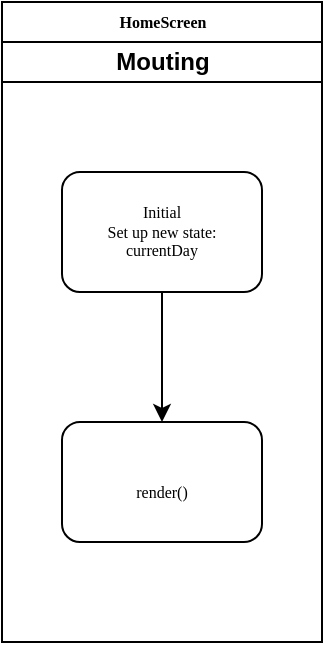 <mxfile version="10.6.8" type="github"><diagram name="Page-1" id="74e2e168-ea6b-b213-b513-2b3c1d86103e"><mxGraphModel dx="778" dy="521" grid="1" gridSize="10" guides="1" tooltips="1" connect="1" arrows="1" fold="1" page="1" pageScale="1" pageWidth="1100" pageHeight="850" background="#ffffff" math="0" shadow="0"><root><mxCell id="0"/><mxCell id="1" parent="0"/><mxCell id="77e6c97f196da883-1" value="HomeScreen" style="swimlane;html=1;childLayout=stackLayout;startSize=20;rounded=0;shadow=0;labelBackgroundColor=none;strokeColor=#000000;strokeWidth=1;fillColor=#ffffff;fontFamily=Verdana;fontSize=8;fontColor=#000000;align=center;" parent="1" vertex="1"><mxGeometry x="70" y="40" width="160" height="320" as="geometry"/></mxCell><mxCell id="77e6c97f196da883-3" value="Mouting" style="swimlane;html=1;startSize=20;" parent="77e6c97f196da883-1" vertex="1"><mxGeometry y="20" width="160" height="300" as="geometry"/></mxCell><mxCell id="DD690TaxU-07o2cpPSQw-4" style="edgeStyle=orthogonalEdgeStyle;rounded=0;orthogonalLoop=1;jettySize=auto;html=1;entryX=0.5;entryY=0;entryDx=0;entryDy=0;" parent="77e6c97f196da883-3" source="77e6c97f196da883-11" target="DD690TaxU-07o2cpPSQw-3" edge="1"><mxGeometry relative="1" as="geometry"/></mxCell><mxCell id="77e6c97f196da883-11" value="&lt;div&gt;Initial&lt;br&gt;Set up new state:&lt;br&gt;currentDay&lt;br&gt;&lt;/div&gt;" style="rounded=1;whiteSpace=wrap;html=1;shadow=0;labelBackgroundColor=none;strokeColor=#000000;strokeWidth=1;fillColor=#ffffff;fontFamily=Verdana;fontSize=8;fontColor=#000000;align=center;" parent="77e6c97f196da883-3" vertex="1"><mxGeometry x="30" y="65" width="100" height="60" as="geometry"/></mxCell><mxCell id="DD690TaxU-07o2cpPSQw-3" value="&lt;div&gt;&lt;br&gt;render()&lt;br&gt;&lt;/div&gt;" style="rounded=1;whiteSpace=wrap;html=1;shadow=0;labelBackgroundColor=none;strokeColor=#000000;strokeWidth=1;fillColor=#ffffff;fontFamily=Verdana;fontSize=8;fontColor=#000000;align=center;" parent="77e6c97f196da883-3" vertex="1"><mxGeometry x="30" y="190" width="100" height="60" as="geometry"/></mxCell></root></mxGraphModel></diagram><diagram id="2o8sz1sjrtZzwVVF8EBw" name="Page-2"><mxGraphModel dx="778" dy="521" grid="1" gridSize="10" guides="1" tooltips="1" connect="1" arrows="1" fold="1" page="1" pageScale="1" pageWidth="850" pageHeight="1100" math="0" shadow="0"><root><mxCell id="XZYkkSYwutYzqk-unWdt-0"/><mxCell id="XZYkkSYwutYzqk-unWdt-1" parent="XZYkkSYwutYzqk-unWdt-0"/><mxCell id="Z-yxmC-LKmf2jbYYZJl4-15" style="edgeStyle=orthogonalEdgeStyle;rounded=0;orthogonalLoop=1;jettySize=auto;html=1;exitX=0.5;exitY=1;exitDx=0;exitDy=0;entryX=0.5;entryY=0;entryDx=0;entryDy=0;" edge="1" parent="XZYkkSYwutYzqk-unWdt-1" source="Z-yxmC-LKmf2jbYYZJl4-13" target="Z-yxmC-LKmf2jbYYZJl4-14"><mxGeometry relative="1" as="geometry"/></mxCell><mxCell id="Z-yxmC-LKmf2jbYYZJl4-13" value="Bắt đầu" style="rounded=1;whiteSpace=wrap;html=1;" vertex="1" parent="XZYkkSYwutYzqk-unWdt-1"><mxGeometry x="310" y="90" width="120" height="60" as="geometry"/></mxCell><mxCell id="Z-yxmC-LKmf2jbYYZJl4-18" style="edgeStyle=orthogonalEdgeStyle;rounded=0;orthogonalLoop=1;jettySize=auto;html=1;exitX=0.5;exitY=1;exitDx=0;exitDy=0;entryX=0.587;entryY=-0.033;entryDx=0;entryDy=0;entryPerimeter=0;" edge="1" parent="XZYkkSYwutYzqk-unWdt-1" source="Z-yxmC-LKmf2jbYYZJl4-14" target="Z-yxmC-LKmf2jbYYZJl4-16"><mxGeometry relative="1" as="geometry"/></mxCell><mxCell id="Z-yxmC-LKmf2jbYYZJl4-14" value="Khởi tạo trạng thái currentDay" style="shape=parallelogram;perimeter=parallelogramPerimeter;whiteSpace=wrap;html=1;" vertex="1" parent="XZYkkSYwutYzqk-unWdt-1"><mxGeometry x="290" y="220" width="160" height="70" as="geometry"/></mxCell><mxCell id="Z-yxmC-LKmf2jbYYZJl4-20" style="edgeStyle=orthogonalEdgeStyle;rounded=0;orthogonalLoop=1;jettySize=auto;html=1;exitX=0.5;exitY=1;exitDx=0;exitDy=0;entryX=0.5;entryY=0;entryDx=0;entryDy=0;" edge="1" parent="XZYkkSYwutYzqk-unWdt-1" source="Z-yxmC-LKmf2jbYYZJl4-16" target="Z-yxmC-LKmf2jbYYZJl4-19"><mxGeometry relative="1" as="geometry"/></mxCell><mxCell id="Z-yxmC-LKmf2jbYYZJl4-16" value="Kết xuất đối tượng" style="shape=parallelogram;perimeter=parallelogramPerimeter;whiteSpace=wrap;html=1;" vertex="1" parent="XZYkkSYwutYzqk-unWdt-1"><mxGeometry x="270" y="360" width="170" height="70" as="geometry"/></mxCell><mxCell id="Z-yxmC-LKmf2jbYYZJl4-19" value="&lt;div&gt;Kết thúc&lt;/div&gt;&lt;div&gt;&lt;br&gt;&lt;/div&gt;" style="rounded=1;whiteSpace=wrap;html=1;" vertex="1" parent="XZYkkSYwutYzqk-unWdt-1"><mxGeometry x="295" y="500" width="120" height="60" as="geometry"/></mxCell></root></mxGraphModel></diagram><diagram id="S7m1VPjQFp1qELbEFG_i" name="Page-3"><mxGraphModel dx="778" dy="521" grid="1" gridSize="10" guides="1" tooltips="1" connect="1" arrows="1" fold="1" page="1" pageScale="1" pageWidth="850" pageHeight="1100" math="0" shadow="0"><root><mxCell id="H-rGlp5oUiBHgsJYbahf-0"/><mxCell id="H-rGlp5oUiBHgsJYbahf-1" parent="H-rGlp5oUiBHgsJYbahf-0"/><mxCell id="H-rGlp5oUiBHgsJYbahf-4" style="edgeStyle=orthogonalEdgeStyle;rounded=0;orthogonalLoop=1;jettySize=auto;html=1;exitX=0.5;exitY=1;exitDx=0;exitDy=0;entryX=0.543;entryY=0.025;entryDx=0;entryDy=0;entryPerimeter=0;" edge="1" parent="H-rGlp5oUiBHgsJYbahf-1" source="H-rGlp5oUiBHgsJYbahf-2" target="H-rGlp5oUiBHgsJYbahf-3"><mxGeometry relative="1" as="geometry"/></mxCell><mxCell id="H-rGlp5oUiBHgsJYbahf-2" value="Bắt đầu" style="rounded=1;whiteSpace=wrap;html=1;" vertex="1" parent="H-rGlp5oUiBHgsJYbahf-1"><mxGeometry x="360" y="40" width="120" height="60" as="geometry"/></mxCell><mxCell id="H-rGlp5oUiBHgsJYbahf-6" style="edgeStyle=orthogonalEdgeStyle;rounded=0;orthogonalLoop=1;jettySize=auto;html=1;exitX=0.5;exitY=1;exitDx=0;exitDy=0;" edge="1" parent="H-rGlp5oUiBHgsJYbahf-1" source="H-rGlp5oUiBHgsJYbahf-3" target="H-rGlp5oUiBHgsJYbahf-5"><mxGeometry relative="1" as="geometry"/></mxCell><mxCell id="H-rGlp5oUiBHgsJYbahf-3" value="&lt;div&gt;Khởi tạo trang thái:&lt;/div&gt;&lt;div&gt;temperature = 0&lt;/div&gt;&lt;div&gt;humidity = 0&lt;br&gt;&lt;/div&gt;" style="shape=parallelogram;perimeter=parallelogramPerimeter;whiteSpace=wrap;html=1;" vertex="1" parent="H-rGlp5oUiBHgsJYbahf-1"><mxGeometry x="290" y="165" width="240" height="95" as="geometry"/></mxCell><mxCell id="H-rGlp5oUiBHgsJYbahf-9" style="edgeStyle=orthogonalEdgeStyle;rounded=0;orthogonalLoop=1;jettySize=auto;html=1;exitX=0.5;exitY=1;exitDx=0;exitDy=0;entryX=0.5;entryY=0;entryDx=0;entryDy=0;" edge="1" parent="H-rGlp5oUiBHgsJYbahf-1" source="H-rGlp5oUiBHgsJYbahf-5" target="H-rGlp5oUiBHgsJYbahf-8"><mxGeometry relative="1" as="geometry"/></mxCell><mxCell id="H-rGlp5oUiBHgsJYbahf-5" value="&lt;div&gt;Gọi hàm handleLoadData()&lt;/div&gt;&lt;div&gt;Khởi tạo bộ đếm thời gian cho hàm handleLoadData()&lt;/div&gt;" style="shape=parallelogram;perimeter=parallelogramPerimeter;whiteSpace=wrap;html=1;" vertex="1" parent="H-rGlp5oUiBHgsJYbahf-1"><mxGeometry x="280" y="320" width="260" height="100" as="geometry"/></mxCell><mxCell id="G6UVCVGxOBcVpGWgFug4-0" style="edgeStyle=orthogonalEdgeStyle;rounded=0;orthogonalLoop=1;jettySize=auto;html=1;exitX=0.5;exitY=1;exitDx=0;exitDy=0;entryX=0.5;entryY=0;entryDx=0;entryDy=0;" edge="1" parent="H-rGlp5oUiBHgsJYbahf-1" source="H-rGlp5oUiBHgsJYbahf-8" target="H-rGlp5oUiBHgsJYbahf-10"><mxGeometry relative="1" as="geometry"/></mxCell><mxCell id="H-rGlp5oUiBHgsJYbahf-8" value="Gọi hàm handleLoadData()" style="shape=parallelogram;perimeter=parallelogramPerimeter;whiteSpace=wrap;html=1;" vertex="1" parent="H-rGlp5oUiBHgsJYbahf-1"><mxGeometry x="285" y="480" width="250" height="80" as="geometry"/></mxCell><mxCell id="G6UVCVGxOBcVpGWgFug4-4" style="edgeStyle=orthogonalEdgeStyle;rounded=0;orthogonalLoop=1;jettySize=auto;html=1;exitX=0.5;exitY=1;exitDx=0;exitDy=0;entryX=0.5;entryY=0;entryDx=0;entryDy=0;" edge="1" parent="H-rGlp5oUiBHgsJYbahf-1" source="H-rGlp5oUiBHgsJYbahf-10" target="G6UVCVGxOBcVpGWgFug4-1"><mxGeometry relative="1" as="geometry"/></mxCell><mxCell id="H-rGlp5oUiBHgsJYbahf-10" value="Kết xuất đối tượng" style="shape=parallelogram;perimeter=parallelogramPerimeter;whiteSpace=wrap;html=1;" vertex="1" parent="H-rGlp5oUiBHgsJYbahf-1"><mxGeometry x="285" y="620" width="250" height="80" as="geometry"/></mxCell><mxCell id="G6UVCVGxOBcVpGWgFug4-8" style="edgeStyle=orthogonalEdgeStyle;rounded=0;orthogonalLoop=1;jettySize=auto;html=1;exitX=0.5;exitY=1;exitDx=0;exitDy=0;entryX=0.5;entryY=0;entryDx=0;entryDy=0;" edge="1" parent="H-rGlp5oUiBHgsJYbahf-1" source="G6UVCVGxOBcVpGWgFug4-1" target="G6UVCVGxOBcVpGWgFug4-7"><mxGeometry relative="1" as="geometry"/></mxCell><mxCell id="G6UVCVGxOBcVpGWgFug4-1" value="Tăng bộ đếm" style="shape=parallelogram;perimeter=parallelogramPerimeter;whiteSpace=wrap;html=1;" vertex="1" parent="H-rGlp5oUiBHgsJYbahf-1"><mxGeometry x="285" y="750" width="250" height="80" as="geometry"/></mxCell><mxCell id="G6UVCVGxOBcVpGWgFug4-9" value="False" style="edgeStyle=orthogonalEdgeStyle;rounded=0;orthogonalLoop=1;jettySize=auto;html=1;exitX=0;exitY=0.5;exitDx=0;exitDy=0;" edge="1" parent="H-rGlp5oUiBHgsJYbahf-1" source="G6UVCVGxOBcVpGWgFug4-7"><mxGeometry relative="1" as="geometry"><mxPoint x="410" y="438" as="targetPoint"/><Array as="points"><mxPoint x="240" y="935"/><mxPoint x="240" y="438"/></Array></mxGeometry></mxCell><mxCell id="G6UVCVGxOBcVpGWgFug4-11" value="True" style="edgeStyle=orthogonalEdgeStyle;rounded=0;orthogonalLoop=1;jettySize=auto;html=1;exitX=0.5;exitY=1;exitDx=0;exitDy=0;entryX=0.5;entryY=0;entryDx=0;entryDy=0;" edge="1" parent="H-rGlp5oUiBHgsJYbahf-1" source="G6UVCVGxOBcVpGWgFug4-7" target="G6UVCVGxOBcVpGWgFug4-10"><mxGeometry relative="1" as="geometry"/></mxCell><mxCell id="G6UVCVGxOBcVpGWgFug4-7" value="&lt;div&gt;Đối tượng bị tháo gỡ&lt;/div&gt;&lt;div&gt;&lt;br&gt;&lt;/div&gt;" style="rhombus;whiteSpace=wrap;html=1;" vertex="1" parent="H-rGlp5oUiBHgsJYbahf-1"><mxGeometry x="315" y="880" width="190" height="110" as="geometry"/></mxCell><mxCell id="G6UVCVGxOBcVpGWgFug4-10" value="Kết thúc" style="rounded=1;whiteSpace=wrap;html=1;" vertex="1" parent="H-rGlp5oUiBHgsJYbahf-1"><mxGeometry x="350" y="1030" width="120" height="60" as="geometry"/></mxCell></root></mxGraphModel></diagram></mxfile>